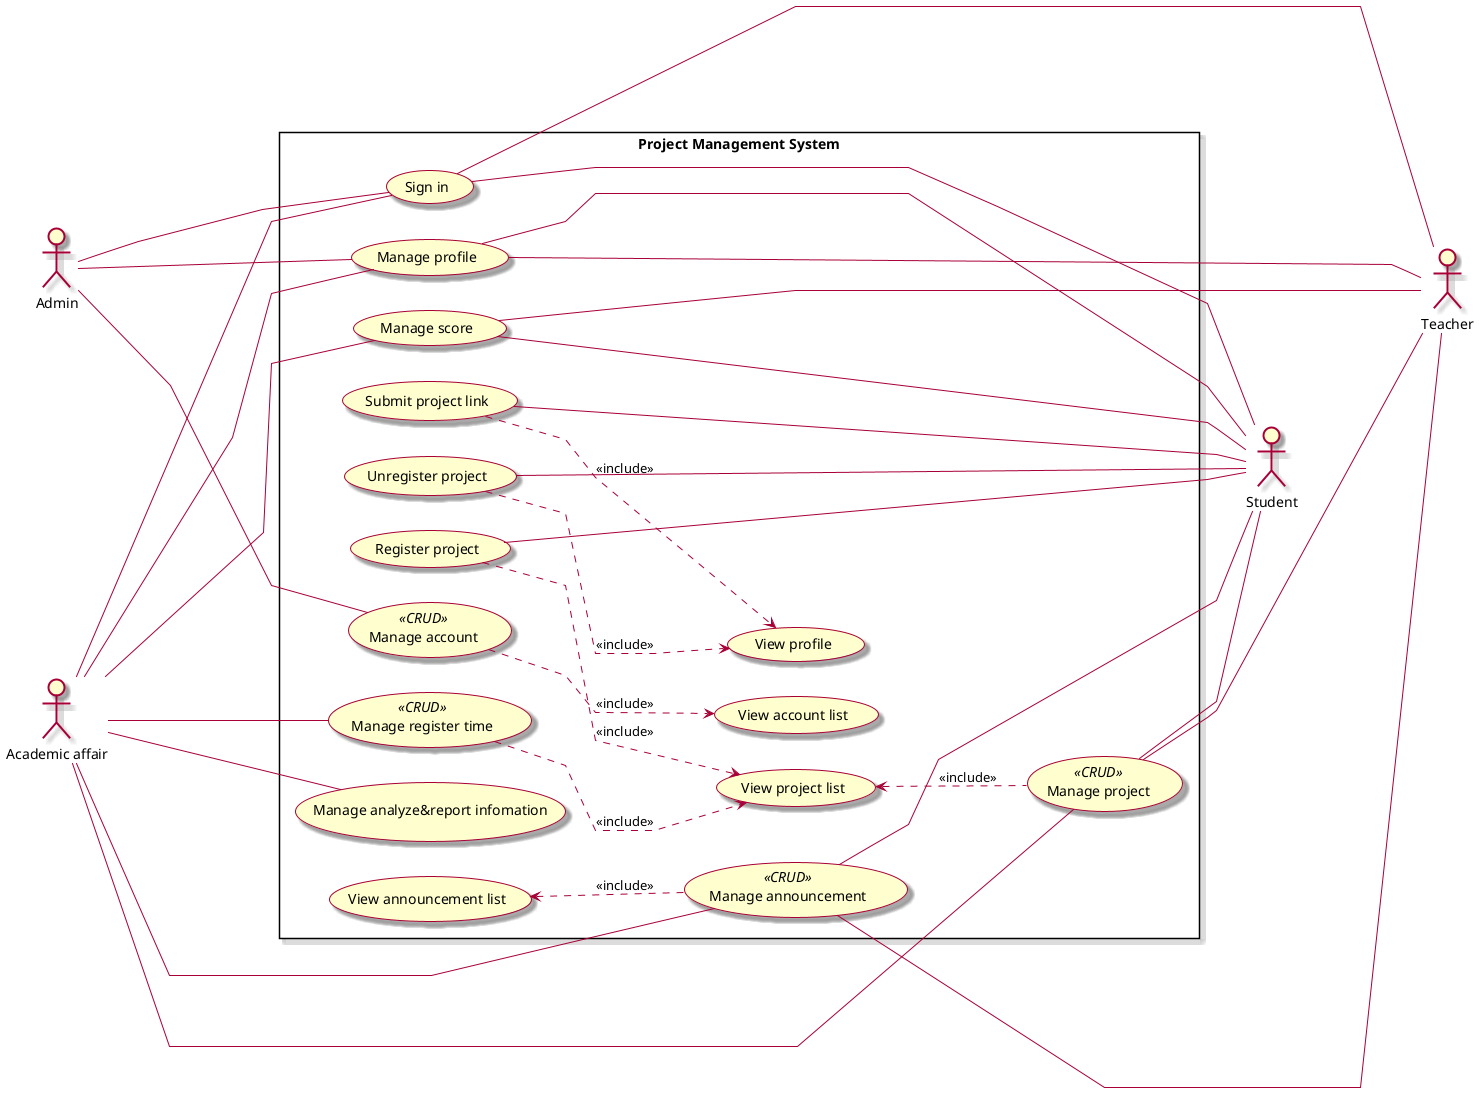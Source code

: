 @startuml UC Main
skin rose 
left to right direction
skinparam Linetype polyline
actor Admin as a
actor Student as s
actor "Academic affair" as aff
actor Teacher as t
rectangle "Project Management System" {
  usecase "Manage account" as ManageAccount <<CRUD>>
  usecase "Manage analyze&report infomation" as ManageAnalyze
  usecase "Manage announcement" as ManageAnnouncement <<CRUD>>
  usecase "Manage project" as ManageProject <<CRUD>>
  usecase "Sign in" as Signin
  usecase "Register project" as RegisterProject
  usecase "Unregister project" as UnregisterProject
  usecase "Manage register time" as ManageRegisterTime <<CRUD>>
  usecase "Manage profile" as ManageProfile
  usecase "View project list" as ViewProjectList
  usecase "View announcement list" as ViewAnnouncementList
  usecase "Manage score" as ManageScore
  usecase "View account list" as ViewAccountList
  usecase "View profile" as ViewProfile
  usecase "Submit project link" as SubmitProjectLink
}

aff ---- ManageProject
ManageProject ---- t
ManageProject ---- s

aff ---- ManageAnnouncement
ManageAnnouncement ---- t
ManageAnnouncement ---- s

aff ---- ManageAnalyze

aff ---- ManageProfile
ManageProfile ---- t
ManageProfile ---- s
a ---- ManageProfile

aff ---- Signin
Signin ---- t
Signin ---- s
a ---- Signin

aff ---- ManageScore
ManageScore ---- t
ManageScore ---- s

s ---- RegisterProject
s ---- UnregisterProject

aff ---- ManageRegisterTime

a ---- ManageAccount

SubmitProjectLink ---- s

ViewProjectList <.. ManageProject: <<include>>
ViewAnnouncementList <.. ManageAnnouncement: <<include>>
RegisterProject ..> ViewProjectList: <<include>>
ManageRegisterTime ..> ViewProjectList: <<include>>
ManageAccount ..> ViewAccountList: <<include>>
UnregisterProject ..> ViewProfile: <<include>>
SubmitProjectLink ..> ViewProfile: <<include>>
@enduml